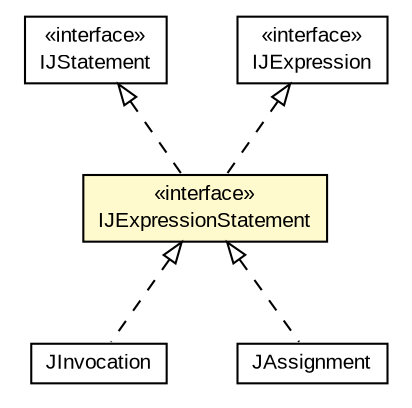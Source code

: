 #!/usr/local/bin/dot
#
# Class diagram 
# Generated by UMLGraph version 5.1 (http://www.umlgraph.org/)
#

digraph G {
	edge [fontname="arial",fontsize=10,labelfontname="arial",labelfontsize=10];
	node [fontname="arial",fontsize=10,shape=plaintext];
	nodesep=0.25;
	ranksep=0.5;
	// com.helger.jcodemodel.JInvocation
	c10679 [label=<<table title="com.helger.jcodemodel.JInvocation" border="0" cellborder="1" cellspacing="0" cellpadding="2" port="p" href="./JInvocation.html">
		<tr><td><table border="0" cellspacing="0" cellpadding="1">
<tr><td align="center" balign="center"> JInvocation </td></tr>
		</table></td></tr>
		</table>>, fontname="arial", fontcolor="black", fontsize=10.0];
	// com.helger.jcodemodel.JAssignment
	c10709 [label=<<table title="com.helger.jcodemodel.JAssignment" border="0" cellborder="1" cellspacing="0" cellpadding="2" port="p" href="./JAssignment.html">
		<tr><td><table border="0" cellspacing="0" cellpadding="1">
<tr><td align="center" balign="center"> JAssignment </td></tr>
		</table></td></tr>
		</table>>, fontname="arial", fontcolor="black", fontsize=10.0];
	// com.helger.jcodemodel.IJStatement
	c10717 [label=<<table title="com.helger.jcodemodel.IJStatement" border="0" cellborder="1" cellspacing="0" cellpadding="2" port="p" href="./IJStatement.html">
		<tr><td><table border="0" cellspacing="0" cellpadding="1">
<tr><td align="center" balign="center"> &#171;interface&#187; </td></tr>
<tr><td align="center" balign="center"> IJStatement </td></tr>
		</table></td></tr>
		</table>>, fontname="arial", fontcolor="black", fontsize=10.0];
	// com.helger.jcodemodel.IJExpressionStatement
	c10724 [label=<<table title="com.helger.jcodemodel.IJExpressionStatement" border="0" cellborder="1" cellspacing="0" cellpadding="2" port="p" bgcolor="lemonChiffon" href="./IJExpressionStatement.html">
		<tr><td><table border="0" cellspacing="0" cellpadding="1">
<tr><td align="center" balign="center"> &#171;interface&#187; </td></tr>
<tr><td align="center" balign="center"> IJExpressionStatement </td></tr>
		</table></td></tr>
		</table>>, fontname="arial", fontcolor="black", fontsize=10.0];
	// com.helger.jcodemodel.IJExpression
	c10725 [label=<<table title="com.helger.jcodemodel.IJExpression" border="0" cellborder="1" cellspacing="0" cellpadding="2" port="p" href="./IJExpression.html">
		<tr><td><table border="0" cellspacing="0" cellpadding="1">
<tr><td align="center" balign="center"> &#171;interface&#187; </td></tr>
<tr><td align="center" balign="center"> IJExpression </td></tr>
		</table></td></tr>
		</table>>, fontname="arial", fontcolor="black", fontsize=10.0];
	//com.helger.jcodemodel.JInvocation implements com.helger.jcodemodel.IJExpressionStatement
	c10724:p -> c10679:p [dir=back,arrowtail=empty,style=dashed];
	//com.helger.jcodemodel.JAssignment implements com.helger.jcodemodel.IJExpressionStatement
	c10724:p -> c10709:p [dir=back,arrowtail=empty,style=dashed];
	//com.helger.jcodemodel.IJExpressionStatement implements com.helger.jcodemodel.IJExpression
	c10725:p -> c10724:p [dir=back,arrowtail=empty,style=dashed];
	//com.helger.jcodemodel.IJExpressionStatement implements com.helger.jcodemodel.IJStatement
	c10717:p -> c10724:p [dir=back,arrowtail=empty,style=dashed];
}

